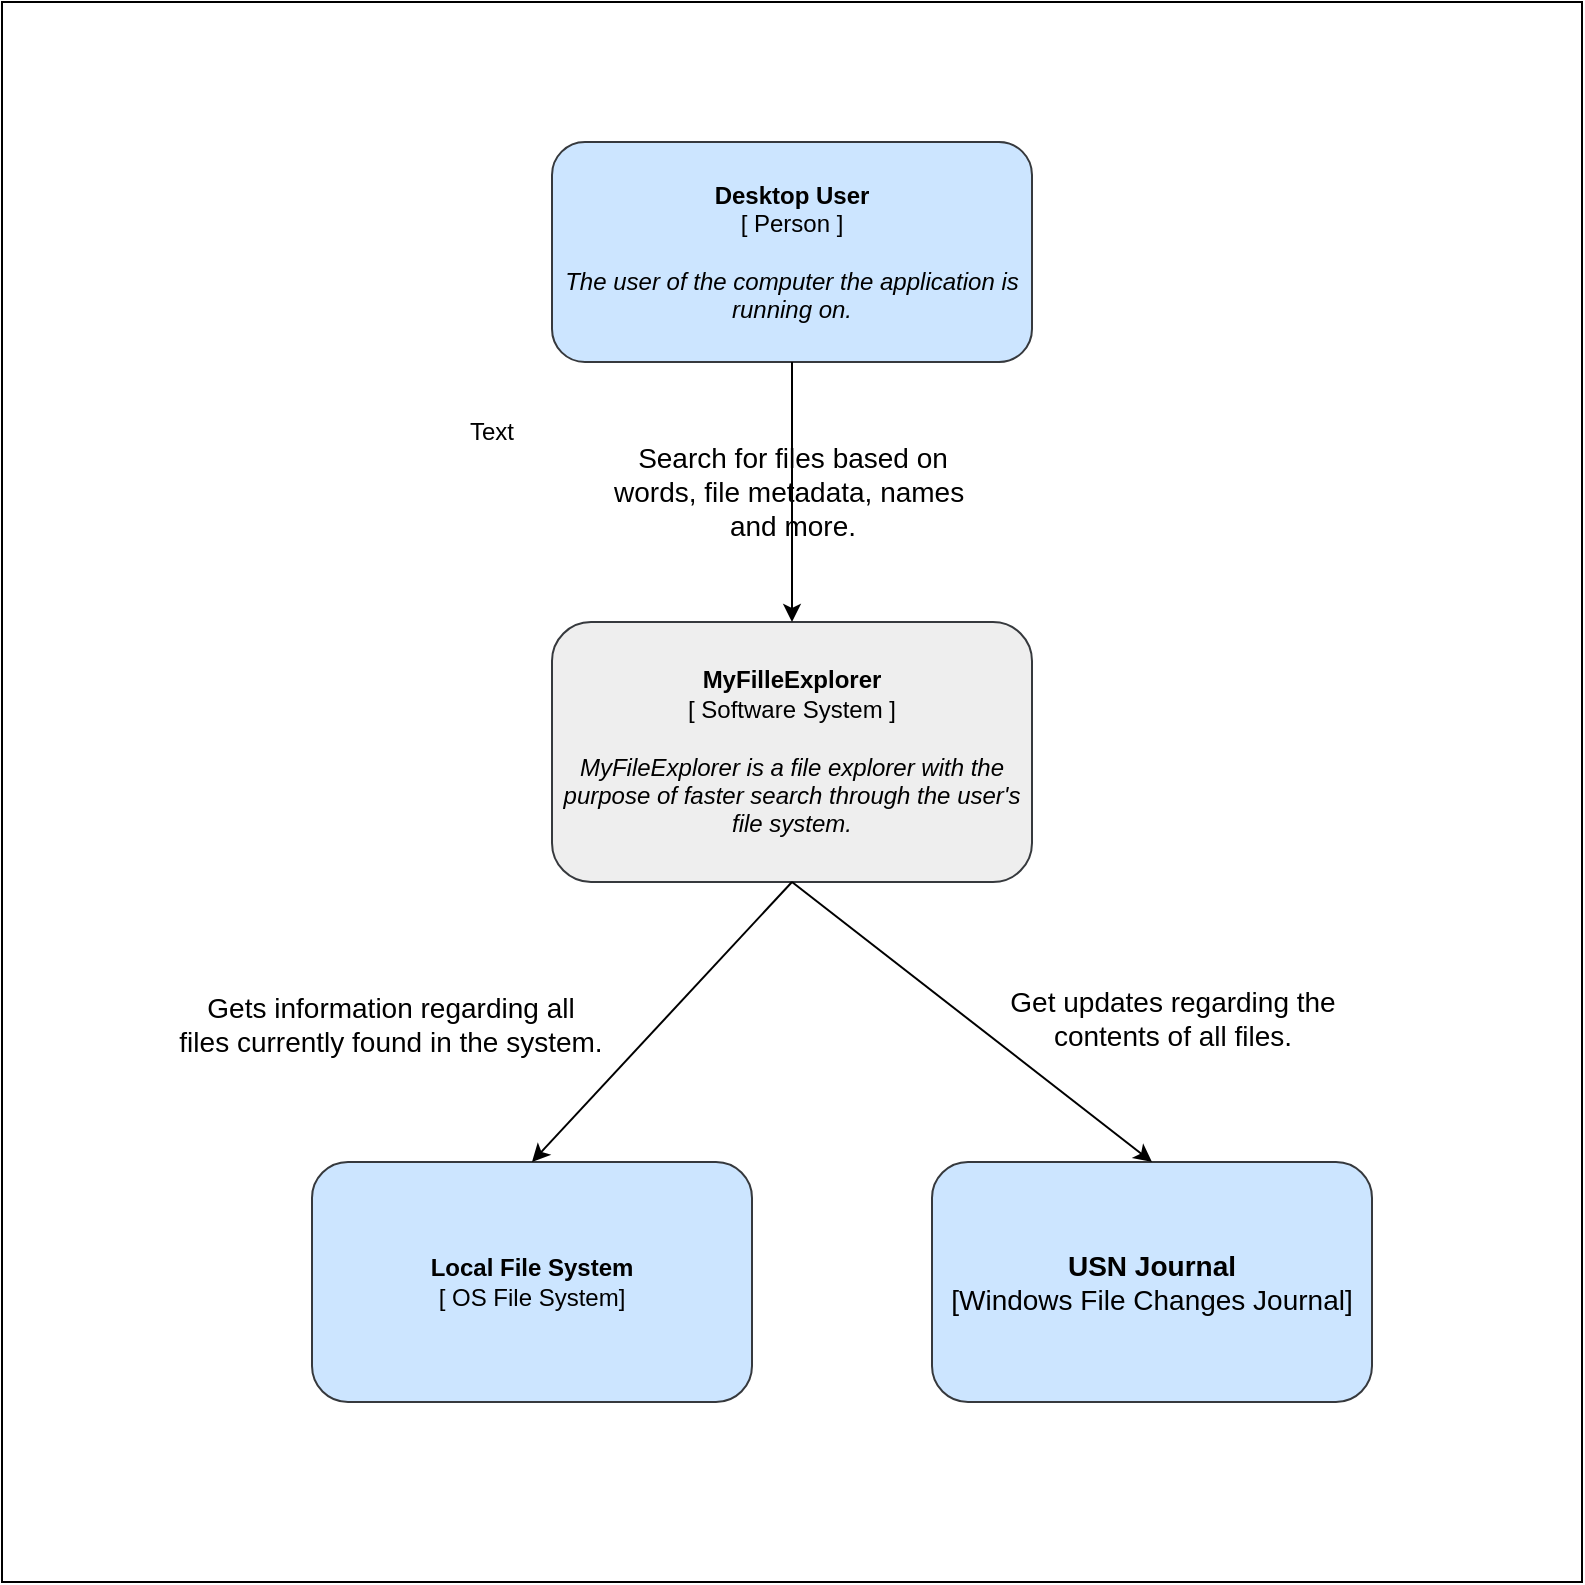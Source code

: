 <mxfile version="22.1.22" type="embed">
  <diagram name="Page-1" id="aDfYw-BN5jbU1ruuTaVY">
    <mxGraphModel dx="2003" dy="1993" grid="1" gridSize="10" guides="1" tooltips="1" connect="1" arrows="1" fold="1" page="1" pageScale="1" pageWidth="850" pageHeight="1100" math="0" shadow="0">
      <root>
        <mxCell id="0" />
        <mxCell id="1" parent="0" />
        <mxCell id="5" value="" style="whiteSpace=wrap;html=1;aspect=fixed;" vertex="1" parent="1">
          <mxGeometry x="-145" y="-20" width="790" height="790" as="geometry" />
        </mxCell>
        <mxCell id="ftyzSwXF0QH7UMBQsC2A-1" value="&lt;b&gt;MyFilleExplorer&lt;/b&gt;&lt;div&gt;[ Software System ]&lt;/div&gt;&lt;div&gt;&lt;br&gt;&lt;/div&gt;&lt;div&gt;&lt;i&gt;MyFileExplorer is a file explorer with the purpose of faster search through the user&#39;s file system.&lt;/i&gt;&lt;/div&gt;" style="rounded=1;whiteSpace=wrap;html=1;fillColor=#eeeeee;strokeColor=#36393d;" parent="1" vertex="1">
          <mxGeometry x="130" y="290" width="240" height="130" as="geometry" />
        </mxCell>
        <mxCell id="ftyzSwXF0QH7UMBQsC2A-2" value="&lt;b&gt;Desktop User&lt;br&gt;&lt;/b&gt;&lt;div&gt;[ Person ]&lt;/div&gt;&lt;div&gt;&lt;br&gt;&lt;/div&gt;&lt;div&gt;&lt;i&gt;The user of the computer the application is running on.&lt;/i&gt;&lt;/div&gt;" style="rounded=1;whiteSpace=wrap;html=1;fillColor=#cce5ff;strokeColor=#36393d;" parent="1" vertex="1">
          <mxGeometry x="130" y="50" width="240" height="110" as="geometry" />
        </mxCell>
        <mxCell id="ftyzSwXF0QH7UMBQsC2A-3" value="" style="endArrow=classic;html=1;rounded=0;exitX=0.5;exitY=1;exitDx=0;exitDy=0;entryX=0.5;entryY=0;entryDx=0;entryDy=0;" parent="1" source="ftyzSwXF0QH7UMBQsC2A-2" target="ftyzSwXF0QH7UMBQsC2A-1" edge="1">
          <mxGeometry width="50" height="50" relative="1" as="geometry">
            <mxPoint x="370" y="350" as="sourcePoint" />
            <mxPoint x="420" y="300" as="targetPoint" />
          </mxGeometry>
        </mxCell>
        <mxCell id="ftyzSwXF0QH7UMBQsC2A-4" value="Search for files based on&lt;div style=&quot;font-size: 14px;&quot;&gt;words, file metadata, names&amp;nbsp;&lt;/div&gt;&lt;div style=&quot;font-size: 14px;&quot;&gt;and more.&lt;/div&gt;" style="edgeLabel;html=1;align=center;verticalAlign=middle;resizable=0;points=[];fontSize=14;labelBackgroundColor=none;" parent="ftyzSwXF0QH7UMBQsC2A-3" vertex="1" connectable="0">
          <mxGeometry x="-0.011" relative="1" as="geometry">
            <mxPoint as="offset" />
          </mxGeometry>
        </mxCell>
        <mxCell id="ftyzSwXF0QH7UMBQsC2A-5" value="&lt;b&gt;Local File System&lt;br&gt;&lt;/b&gt;&lt;div&gt;[ OS File System]&lt;/div&gt;" style="rounded=1;whiteSpace=wrap;html=1;fillColor=#cce5ff;strokeColor=#36393d;" parent="1" vertex="1">
          <mxGeometry x="10" y="560" width="220" height="120" as="geometry" />
        </mxCell>
        <mxCell id="ftyzSwXF0QH7UMBQsC2A-6" value="" style="endArrow=classic;html=1;rounded=0;exitX=0.5;exitY=1;exitDx=0;exitDy=0;entryX=0.5;entryY=0;entryDx=0;entryDy=0;" parent="1" source="ftyzSwXF0QH7UMBQsC2A-1" target="ftyzSwXF0QH7UMBQsC2A-5" edge="1">
          <mxGeometry width="50" height="50" relative="1" as="geometry">
            <mxPoint x="350" y="620" as="sourcePoint" />
            <mxPoint x="400" y="570" as="targetPoint" />
          </mxGeometry>
        </mxCell>
        <mxCell id="ftyzSwXF0QH7UMBQsC2A-7" value="Gets information regarding all&lt;div style=&quot;font-size: 14px;&quot;&gt;files currently found in the system.&lt;/div&gt;" style="edgeLabel;html=1;align=center;verticalAlign=middle;resizable=0;points=[];labelBackgroundColor=none;fontSize=14;" parent="ftyzSwXF0QH7UMBQsC2A-6" vertex="1" connectable="0">
          <mxGeometry x="-0.017" y="3" relative="1" as="geometry">
            <mxPoint x="-139" as="offset" />
          </mxGeometry>
        </mxCell>
        <mxCell id="2" value="&lt;span style=&quot;font-size: 14px; background-color: initial;&quot;&gt;&lt;b&gt;USN Journal&lt;br&gt;&lt;/b&gt;[Windows File Changes Journal]&lt;/span&gt;" style="rounded=1;whiteSpace=wrap;html=1;fillColor=#cce5ff;strokeColor=#36393d;" parent="1" vertex="1">
          <mxGeometry x="320" y="560" width="220" height="120" as="geometry" />
        </mxCell>
        <mxCell id="3" value="" style="endArrow=classic;html=1;rounded=0;exitX=0.5;exitY=1;exitDx=0;exitDy=0;entryX=0.5;entryY=0;entryDx=0;entryDy=0;" parent="1" source="ftyzSwXF0QH7UMBQsC2A-1" target="2" edge="1">
          <mxGeometry width="50" height="50" relative="1" as="geometry">
            <mxPoint x="260" y="360" as="sourcePoint" />
            <mxPoint x="430" y="540" as="targetPoint" />
          </mxGeometry>
        </mxCell>
        <mxCell id="4" value="Get updates regarding the&lt;br style=&quot;font-size: 14px;&quot;&gt;contents of all files." style="edgeLabel;html=1;align=center;verticalAlign=middle;resizable=0;points=[];labelBackgroundColor=none;fontSize=14;" parent="3" vertex="1" connectable="0">
          <mxGeometry x="0.015" y="3" relative="1" as="geometry">
            <mxPoint x="97" y="-1" as="offset" />
          </mxGeometry>
        </mxCell>
        <mxCell id="6" value="Text" style="text;html=1;strokeColor=none;fillColor=none;align=center;verticalAlign=middle;whiteSpace=wrap;rounded=0;" vertex="1" parent="1">
          <mxGeometry x="70" y="180" width="60" height="30" as="geometry" />
        </mxCell>
      </root>
    </mxGraphModel>
  </diagram>
</mxfile>

